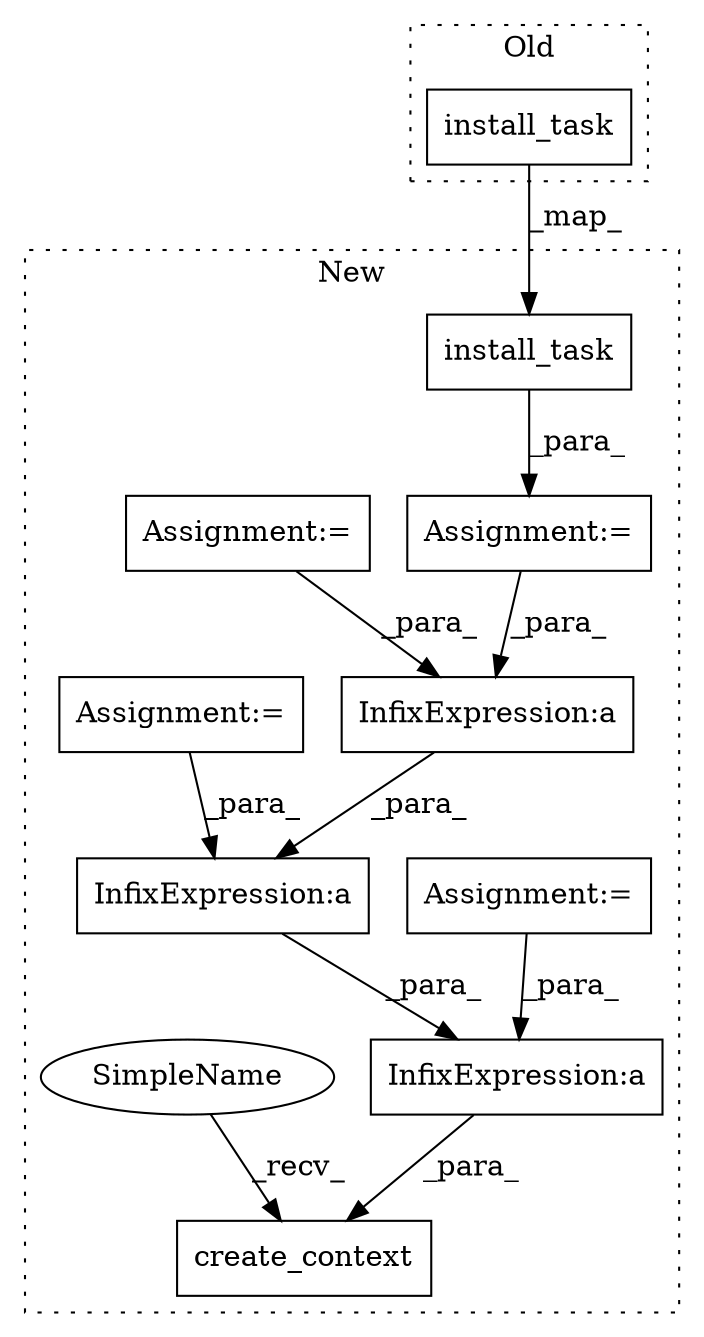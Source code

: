 digraph G {
subgraph cluster0 {
1 [label="install_task" a="32" s="8844,8872" l="13,1" shape="box"];
label = "Old";
style="dotted";
}
subgraph cluster1 {
2 [label="install_task" a="32" s="10014,10042" l="13,1" shape="box"];
3 [label="create_context" a="32" s="10228,10288" l="15,1" shape="box"];
4 [label="Assignment:=" a="7" s="10008" l="1" shape="box"];
5 [label="InfixExpression:a" a="27" s="10261" l="3" shape="box"];
6 [label="Assignment:=" a="7" s="9962" l="1" shape="box"];
7 [label="InfixExpression:a" a="27" s="10279" l="3" shape="box"];
8 [label="Assignment:=" a="7" s="10100" l="1" shape="box"];
9 [label="InfixExpression:a" a="27" s="10252" l="3" shape="box"];
10 [label="Assignment:=" a="7" s="10054" l="1" shape="box"];
11 [label="SimpleName" a="42" s="10223" l="4" shape="ellipse"];
label = "New";
style="dotted";
}
1 -> 2 [label="_map_"];
2 -> 4 [label="_para_"];
4 -> 9 [label="_para_"];
5 -> 7 [label="_para_"];
6 -> 9 [label="_para_"];
7 -> 3 [label="_para_"];
8 -> 7 [label="_para_"];
9 -> 5 [label="_para_"];
10 -> 5 [label="_para_"];
11 -> 3 [label="_recv_"];
}